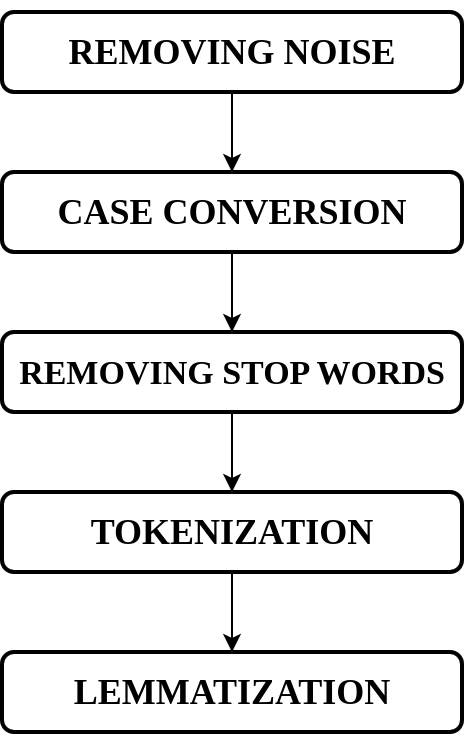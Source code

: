 <mxfile version="28.1.0" pages="2">
  <diagram name="Page-1" id="IOkbpWCdGHB3i5eGaSAn">
    <mxGraphModel dx="1351" dy="931" grid="1" gridSize="10" guides="1" tooltips="1" connect="1" arrows="1" fold="1" page="1" pageScale="1" pageWidth="827" pageHeight="1169" background="#ffffff" math="0" shadow="0">
      <root>
        <mxCell id="0" />
        <mxCell id="1" parent="0" />
        <mxCell id="7Cu0XpS1G-1EHRfLVNvW-2" value="" style="edgeStyle=orthogonalEdgeStyle;rounded=1;orthogonalLoop=1;jettySize=auto;html=1;" parent="1" source="7Cu0XpS1G-1EHRfLVNvW-3" target="7Cu0XpS1G-1EHRfLVNvW-5" edge="1">
          <mxGeometry relative="1" as="geometry" />
        </mxCell>
        <mxCell id="7Cu0XpS1G-1EHRfLVNvW-3" value="&lt;h2&gt;&lt;font face=&quot;Times New Roman&quot;&gt;&lt;b&gt;REMOVING NOISE&lt;/b&gt;&lt;/font&gt;&lt;/h2&gt;" style="rounded=1;whiteSpace=wrap;html=1;gradientDirection=north;strokeWidth=2;shadow=0;glass=0;" parent="1" vertex="1">
          <mxGeometry x="400" y="310" width="230" height="40" as="geometry" />
        </mxCell>
        <mxCell id="7Cu0XpS1G-1EHRfLVNvW-4" value="" style="edgeStyle=orthogonalEdgeStyle;rounded=1;orthogonalLoop=1;jettySize=auto;html=1;" parent="1" source="7Cu0XpS1G-1EHRfLVNvW-5" target="7Cu0XpS1G-1EHRfLVNvW-7" edge="1">
          <mxGeometry relative="1" as="geometry" />
        </mxCell>
        <mxCell id="7Cu0XpS1G-1EHRfLVNvW-5" value="&lt;h2&gt;&lt;font face=&quot;Times New Roman&quot;&gt;CASE CONVERSION&lt;/font&gt;&lt;/h2&gt;" style="rounded=1;whiteSpace=wrap;html=1;strokeWidth=2;gradientDirection=north;" parent="1" vertex="1">
          <mxGeometry x="400" y="390" width="230" height="40" as="geometry" />
        </mxCell>
        <mxCell id="7Cu0XpS1G-1EHRfLVNvW-6" value="" style="edgeStyle=orthogonalEdgeStyle;rounded=1;orthogonalLoop=1;jettySize=auto;html=1;" parent="1" source="7Cu0XpS1G-1EHRfLVNvW-7" target="7Cu0XpS1G-1EHRfLVNvW-9" edge="1">
          <mxGeometry relative="1" as="geometry" />
        </mxCell>
        <mxCell id="7Cu0XpS1G-1EHRfLVNvW-7" value="&lt;h2&gt;&lt;font style=&quot;font-size: 17px;&quot; face=&quot;Times New Roman&quot;&gt;REMOVING STOP WORDS&lt;/font&gt;&lt;/h2&gt;" style="rounded=1;whiteSpace=wrap;html=1;strokeWidth=2;gradientDirection=north;" parent="1" vertex="1">
          <mxGeometry x="400" y="470" width="230" height="40" as="geometry" />
        </mxCell>
        <mxCell id="7Cu0XpS1G-1EHRfLVNvW-8" value="" style="edgeStyle=orthogonalEdgeStyle;rounded=1;orthogonalLoop=1;jettySize=auto;html=1;" parent="1" source="7Cu0XpS1G-1EHRfLVNvW-9" target="7Cu0XpS1G-1EHRfLVNvW-10" edge="1">
          <mxGeometry relative="1" as="geometry" />
        </mxCell>
        <mxCell id="7Cu0XpS1G-1EHRfLVNvW-9" value="&lt;h2&gt;&lt;font face=&quot;Times New Roman&quot;&gt;TOKENIZATION&lt;/font&gt;&lt;/h2&gt;" style="rounded=1;whiteSpace=wrap;html=1;strokeWidth=2;gradientDirection=north;" parent="1" vertex="1">
          <mxGeometry x="400" y="550" width="230" height="40" as="geometry" />
        </mxCell>
        <mxCell id="7Cu0XpS1G-1EHRfLVNvW-10" value="&lt;h2&gt;&lt;font face=&quot;Times New Roman&quot;&gt;LEMMATIZATION&lt;/font&gt;&lt;/h2&gt;" style="rounded=1;whiteSpace=wrap;html=1;strokeWidth=2;gradientDirection=north;" parent="1" vertex="1">
          <mxGeometry x="400" y="630" width="230" height="40" as="geometry" />
        </mxCell>
      </root>
    </mxGraphModel>
  </diagram>
  <diagram id="Q1G0oFwyC5wgpkf_wyAl" name="Page-2">
    <mxGraphModel dx="946" dy="704" grid="0" gridSize="10" guides="1" tooltips="1" connect="1" arrows="1" fold="1" page="0" pageScale="1" pageWidth="827" pageHeight="1169" math="0" shadow="0">
      <root>
        <mxCell id="0" />
        <mxCell id="1" parent="0" />
      </root>
    </mxGraphModel>
  </diagram>
</mxfile>
